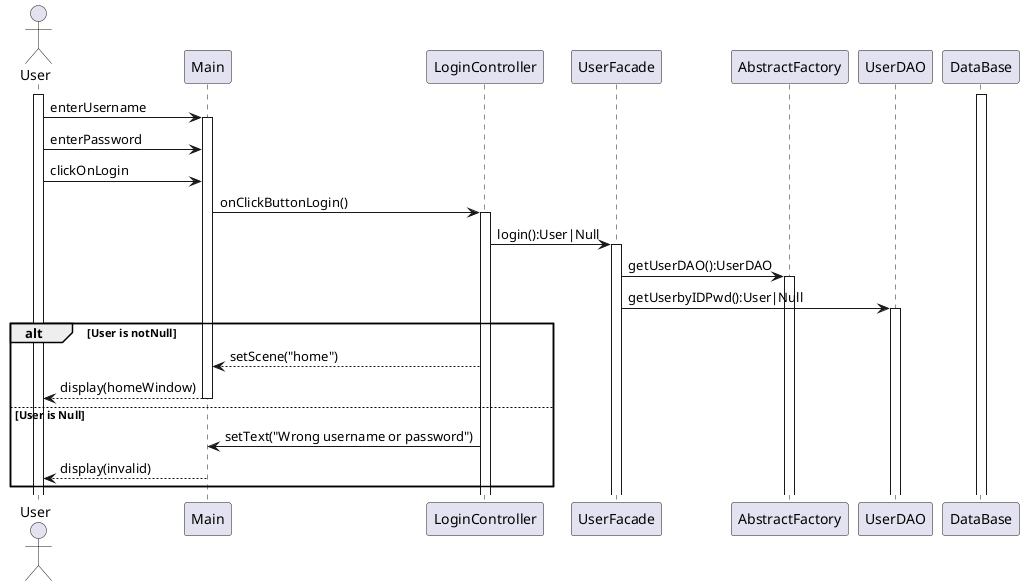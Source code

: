 @startuml
skinparam responseMessageBelowArrow true

actor User
participant Main
participant LoginController
participant UserFacade
participant AbstractFactory
participant UserDAO
participant DataBase

activate User
activate DataBase

User -> Main++: enterUsername
User -> Main: enterPassword
User -> Main: clickOnLogin
Main -> LoginController++: onClickButtonLogin()
LoginController -> UserFacade++: login():User|Null
UserFacade -> AbstractFactory++: getUserDAO():UserDAO
UserFacade -> UserDAO++: getUserbyIDPwd():User|Null

alt User is notNull
    LoginController --> Main: setScene("home")
    Main --> User--: display(homeWindow)
else User is Null
    LoginController -> Main: setText("Wrong username or password")
    Main --> User--: display(invalid)
end

@enduml